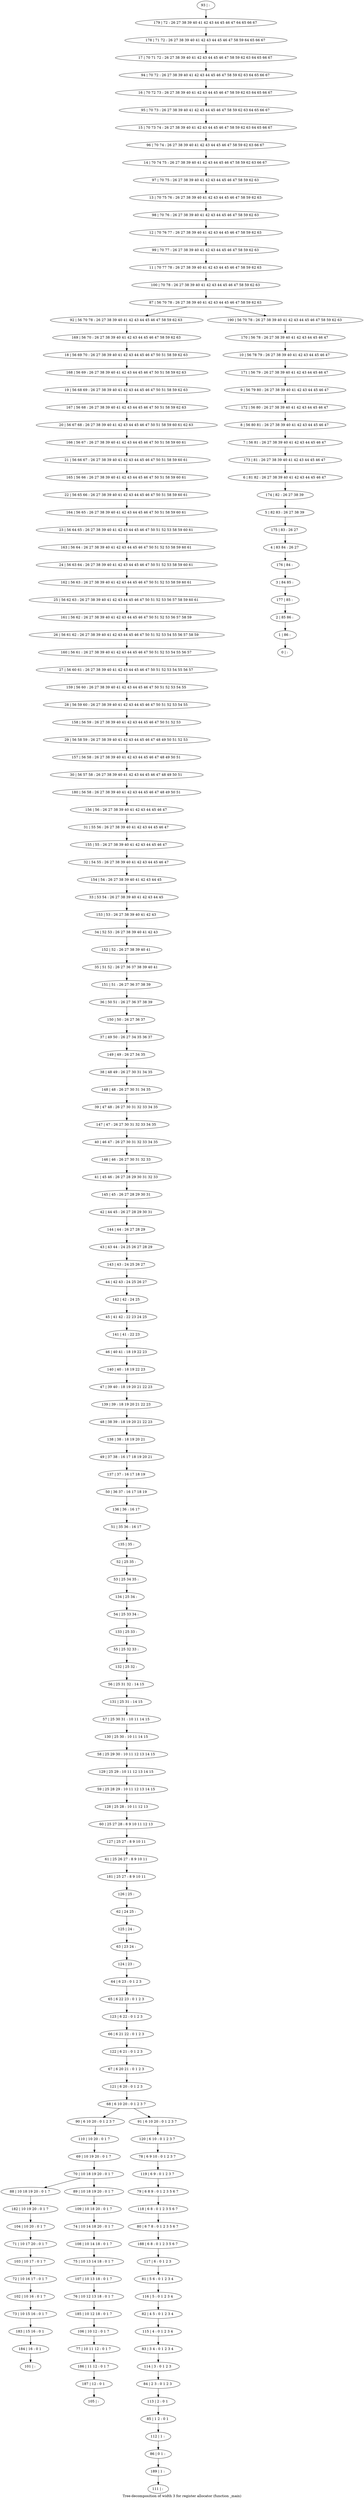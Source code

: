 digraph G {
graph [label="Tree-decomposition of width 3 for register allocator (function _main)"]
0[label="0 | : "];
1[label="1 | 86 : "];
2[label="2 | 85 86 : "];
3[label="3 | 84 85 : "];
4[label="4 | 83 84 : 26 27 "];
5[label="5 | 82 83 : 26 27 38 39 "];
6[label="6 | 81 82 : 26 27 38 39 40 41 42 43 44 45 46 47 "];
7[label="7 | 56 81 : 26 27 38 39 40 41 42 43 44 45 46 47 "];
8[label="8 | 56 80 81 : 26 27 38 39 40 41 42 43 44 45 46 47 "];
9[label="9 | 56 79 80 : 26 27 38 39 40 41 42 43 44 45 46 47 "];
10[label="10 | 56 78 79 : 26 27 38 39 40 41 42 43 44 45 46 47 "];
11[label="11 | 70 77 78 : 26 27 38 39 40 41 42 43 44 45 46 47 58 59 62 63 "];
12[label="12 | 70 76 77 : 26 27 38 39 40 41 42 43 44 45 46 47 58 59 62 63 "];
13[label="13 | 70 75 76 : 26 27 38 39 40 41 42 43 44 45 46 47 58 59 62 63 "];
14[label="14 | 70 74 75 : 26 27 38 39 40 41 42 43 44 45 46 47 58 59 62 63 66 67 "];
15[label="15 | 70 73 74 : 26 27 38 39 40 41 42 43 44 45 46 47 58 59 62 63 64 65 66 67 "];
16[label="16 | 70 72 73 : 26 27 38 39 40 41 42 43 44 45 46 47 58 59 62 63 64 65 66 67 "];
17[label="17 | 70 71 72 : 26 27 38 39 40 41 42 43 44 45 46 47 58 59 62 63 64 65 66 67 "];
18[label="18 | 56 69 70 : 26 27 38 39 40 41 42 43 44 45 46 47 50 51 58 59 62 63 "];
19[label="19 | 56 68 69 : 26 27 38 39 40 41 42 43 44 45 46 47 50 51 58 59 62 63 "];
20[label="20 | 56 67 68 : 26 27 38 39 40 41 42 43 44 45 46 47 50 51 58 59 60 61 62 63 "];
21[label="21 | 56 66 67 : 26 27 38 39 40 41 42 43 44 45 46 47 50 51 58 59 60 61 "];
22[label="22 | 56 65 66 : 26 27 38 39 40 41 42 43 44 45 46 47 50 51 58 59 60 61 "];
23[label="23 | 56 64 65 : 26 27 38 39 40 41 42 43 44 45 46 47 50 51 52 53 58 59 60 61 "];
24[label="24 | 56 63 64 : 26 27 38 39 40 41 42 43 44 45 46 47 50 51 52 53 58 59 60 61 "];
25[label="25 | 56 62 63 : 26 27 38 39 40 41 42 43 44 45 46 47 50 51 52 53 56 57 58 59 60 61 "];
26[label="26 | 56 61 62 : 26 27 38 39 40 41 42 43 44 45 46 47 50 51 52 53 54 55 56 57 58 59 "];
27[label="27 | 56 60 61 : 26 27 38 39 40 41 42 43 44 45 46 47 50 51 52 53 54 55 56 57 "];
28[label="28 | 56 59 60 : 26 27 38 39 40 41 42 43 44 45 46 47 50 51 52 53 54 55 "];
29[label="29 | 56 58 59 : 26 27 38 39 40 41 42 43 44 45 46 47 48 49 50 51 52 53 "];
30[label="30 | 56 57 58 : 26 27 38 39 40 41 42 43 44 45 46 47 48 49 50 51 "];
31[label="31 | 55 56 : 26 27 38 39 40 41 42 43 44 45 46 47 "];
32[label="32 | 54 55 : 26 27 38 39 40 41 42 43 44 45 46 47 "];
33[label="33 | 53 54 : 26 27 38 39 40 41 42 43 44 45 "];
34[label="34 | 52 53 : 26 27 38 39 40 41 42 43 "];
35[label="35 | 51 52 : 26 27 36 37 38 39 40 41 "];
36[label="36 | 50 51 : 26 27 36 37 38 39 "];
37[label="37 | 49 50 : 26 27 34 35 36 37 "];
38[label="38 | 48 49 : 26 27 30 31 34 35 "];
39[label="39 | 47 48 : 26 27 30 31 32 33 34 35 "];
40[label="40 | 46 47 : 26 27 30 31 32 33 34 35 "];
41[label="41 | 45 46 : 26 27 28 29 30 31 32 33 "];
42[label="42 | 44 45 : 26 27 28 29 30 31 "];
43[label="43 | 43 44 : 24 25 26 27 28 29 "];
44[label="44 | 42 43 : 24 25 26 27 "];
45[label="45 | 41 42 : 22 23 24 25 "];
46[label="46 | 40 41 : 18 19 22 23 "];
47[label="47 | 39 40 : 18 19 20 21 22 23 "];
48[label="48 | 38 39 : 18 19 20 21 22 23 "];
49[label="49 | 37 38 : 16 17 18 19 20 21 "];
50[label="50 | 36 37 : 16 17 18 19 "];
51[label="51 | 35 36 : 16 17 "];
52[label="52 | 25 35 : "];
53[label="53 | 25 34 35 : "];
54[label="54 | 25 33 34 : "];
55[label="55 | 25 32 33 : "];
56[label="56 | 25 31 32 : 14 15 "];
57[label="57 | 25 30 31 : 10 11 14 15 "];
58[label="58 | 25 29 30 : 10 11 12 13 14 15 "];
59[label="59 | 25 28 29 : 10 11 12 13 14 15 "];
60[label="60 | 25 27 28 : 8 9 10 11 12 13 "];
61[label="61 | 25 26 27 : 8 9 10 11 "];
62[label="62 | 24 25 : "];
63[label="63 | 23 24 : "];
64[label="64 | 6 23 : 0 1 2 3 "];
65[label="65 | 6 22 23 : 0 1 2 3 "];
66[label="66 | 6 21 22 : 0 1 2 3 "];
67[label="67 | 6 20 21 : 0 1 2 3 "];
68[label="68 | 6 10 20 : 0 1 2 3 7 "];
69[label="69 | 10 19 20 : 0 1 7 "];
70[label="70 | 10 18 19 20 : 0 1 7 "];
71[label="71 | 10 17 20 : 0 1 7 "];
72[label="72 | 10 16 17 : 0 1 7 "];
73[label="73 | 10 15 16 : 0 1 7 "];
74[label="74 | 10 14 18 20 : 0 1 7 "];
75[label="75 | 10 13 14 18 : 0 1 7 "];
76[label="76 | 10 12 13 18 : 0 1 7 "];
77[label="77 | 10 11 12 : 0 1 7 "];
78[label="78 | 6 9 10 : 0 1 2 3 7 "];
79[label="79 | 6 8 9 : 0 1 2 3 5 6 7 "];
80[label="80 | 6 7 8 : 0 1 2 3 5 6 7 "];
81[label="81 | 5 6 : 0 1 2 3 4 "];
82[label="82 | 4 5 : 0 1 2 3 4 "];
83[label="83 | 3 4 : 0 1 2 3 4 "];
84[label="84 | 2 3 : 0 1 2 3 "];
85[label="85 | 1 2 : 0 1 "];
86[label="86 | 0 1 : "];
87[label="87 | 56 70 78 : 26 27 38 39 40 41 42 43 44 45 46 47 58 59 62 63 "];
88[label="88 | 10 18 19 20 : 0 1 7 "];
89[label="89 | 10 18 19 20 : 0 1 7 "];
90[label="90 | 6 10 20 : 0 1 2 3 7 "];
91[label="91 | 6 10 20 : 0 1 2 3 7 "];
92[label="92 | 56 70 78 : 26 27 38 39 40 41 42 43 44 45 46 47 58 59 62 63 "];
93[label="93 | : "];
94[label="94 | 70 72 : 26 27 38 39 40 41 42 43 44 45 46 47 58 59 62 63 64 65 66 67 "];
95[label="95 | 70 73 : 26 27 38 39 40 41 42 43 44 45 46 47 58 59 62 63 64 65 66 67 "];
96[label="96 | 70 74 : 26 27 38 39 40 41 42 43 44 45 46 47 58 59 62 63 66 67 "];
97[label="97 | 70 75 : 26 27 38 39 40 41 42 43 44 45 46 47 58 59 62 63 "];
98[label="98 | 70 76 : 26 27 38 39 40 41 42 43 44 45 46 47 58 59 62 63 "];
99[label="99 | 70 77 : 26 27 38 39 40 41 42 43 44 45 46 47 58 59 62 63 "];
100[label="100 | 70 78 : 26 27 38 39 40 41 42 43 44 45 46 47 58 59 62 63 "];
101[label="101 | : "];
102[label="102 | 10 16 : 0 1 7 "];
103[label="103 | 10 17 : 0 1 7 "];
104[label="104 | 10 20 : 0 1 7 "];
105[label="105 | : "];
106[label="106 | 10 12 : 0 1 7 "];
107[label="107 | 10 13 18 : 0 1 7 "];
108[label="108 | 10 14 18 : 0 1 7 "];
109[label="109 | 10 18 20 : 0 1 7 "];
110[label="110 | 10 20 : 0 1 7 "];
111[label="111 | : "];
112[label="112 | 1 : "];
113[label="113 | 2 : 0 1 "];
114[label="114 | 3 : 0 1 2 3 "];
115[label="115 | 4 : 0 1 2 3 4 "];
116[label="116 | 5 : 0 1 2 3 4 "];
117[label="117 | 6 : 0 1 2 3 "];
118[label="118 | 6 8 : 0 1 2 3 5 6 7 "];
119[label="119 | 6 9 : 0 1 2 3 7 "];
120[label="120 | 6 10 : 0 1 2 3 7 "];
121[label="121 | 6 20 : 0 1 2 3 "];
122[label="122 | 6 21 : 0 1 2 3 "];
123[label="123 | 6 22 : 0 1 2 3 "];
124[label="124 | 23 : "];
125[label="125 | 24 : "];
126[label="126 | 25 : "];
127[label="127 | 25 27 : 8 9 10 11 "];
128[label="128 | 25 28 : 10 11 12 13 "];
129[label="129 | 25 29 : 10 11 12 13 14 15 "];
130[label="130 | 25 30 : 10 11 14 15 "];
131[label="131 | 25 31 : 14 15 "];
132[label="132 | 25 32 : "];
133[label="133 | 25 33 : "];
134[label="134 | 25 34 : "];
135[label="135 | 35 : "];
136[label="136 | 36 : 16 17 "];
137[label="137 | 37 : 16 17 18 19 "];
138[label="138 | 38 : 18 19 20 21 "];
139[label="139 | 39 : 18 19 20 21 22 23 "];
140[label="140 | 40 : 18 19 22 23 "];
141[label="141 | 41 : 22 23 "];
142[label="142 | 42 : 24 25 "];
143[label="143 | 43 : 24 25 26 27 "];
144[label="144 | 44 : 26 27 28 29 "];
145[label="145 | 45 : 26 27 28 29 30 31 "];
146[label="146 | 46 : 26 27 30 31 32 33 "];
147[label="147 | 47 : 26 27 30 31 32 33 34 35 "];
148[label="148 | 48 : 26 27 30 31 34 35 "];
149[label="149 | 49 : 26 27 34 35 "];
150[label="150 | 50 : 26 27 36 37 "];
151[label="151 | 51 : 26 27 36 37 38 39 "];
152[label="152 | 52 : 26 27 38 39 40 41 "];
153[label="153 | 53 : 26 27 38 39 40 41 42 43 "];
154[label="154 | 54 : 26 27 38 39 40 41 42 43 44 45 "];
155[label="155 | 55 : 26 27 38 39 40 41 42 43 44 45 46 47 "];
156[label="156 | 56 : 26 27 38 39 40 41 42 43 44 45 46 47 "];
157[label="157 | 56 58 : 26 27 38 39 40 41 42 43 44 45 46 47 48 49 50 51 "];
158[label="158 | 56 59 : 26 27 38 39 40 41 42 43 44 45 46 47 50 51 52 53 "];
159[label="159 | 56 60 : 26 27 38 39 40 41 42 43 44 45 46 47 50 51 52 53 54 55 "];
160[label="160 | 56 61 : 26 27 38 39 40 41 42 43 44 45 46 47 50 51 52 53 54 55 56 57 "];
161[label="161 | 56 62 : 26 27 38 39 40 41 42 43 44 45 46 47 50 51 52 53 56 57 58 59 "];
162[label="162 | 56 63 : 26 27 38 39 40 41 42 43 44 45 46 47 50 51 52 53 58 59 60 61 "];
163[label="163 | 56 64 : 26 27 38 39 40 41 42 43 44 45 46 47 50 51 52 53 58 59 60 61 "];
164[label="164 | 56 65 : 26 27 38 39 40 41 42 43 44 45 46 47 50 51 58 59 60 61 "];
165[label="165 | 56 66 : 26 27 38 39 40 41 42 43 44 45 46 47 50 51 58 59 60 61 "];
166[label="166 | 56 67 : 26 27 38 39 40 41 42 43 44 45 46 47 50 51 58 59 60 61 "];
167[label="167 | 56 68 : 26 27 38 39 40 41 42 43 44 45 46 47 50 51 58 59 62 63 "];
168[label="168 | 56 69 : 26 27 38 39 40 41 42 43 44 45 46 47 50 51 58 59 62 63 "];
169[label="169 | 56 70 : 26 27 38 39 40 41 42 43 44 45 46 47 58 59 62 63 "];
170[label="170 | 56 78 : 26 27 38 39 40 41 42 43 44 45 46 47 "];
171[label="171 | 56 79 : 26 27 38 39 40 41 42 43 44 45 46 47 "];
172[label="172 | 56 80 : 26 27 38 39 40 41 42 43 44 45 46 47 "];
173[label="173 | 81 : 26 27 38 39 40 41 42 43 44 45 46 47 "];
174[label="174 | 82 : 26 27 38 39 "];
175[label="175 | 83 : 26 27 "];
176[label="176 | 84 : "];
177[label="177 | 85 : "];
178[label="178 | 71 72 : 26 27 38 39 40 41 42 43 44 45 46 47 58 59 64 65 66 67 "];
179[label="179 | 72 : 26 27 38 39 40 41 42 43 44 45 46 47 64 65 66 67 "];
180[label="180 | 56 58 : 26 27 38 39 40 41 42 43 44 45 46 47 48 49 50 51 "];
181[label="181 | 25 27 : 8 9 10 11 "];
182[label="182 | 10 19 20 : 0 1 7 "];
183[label="183 | 15 16 : 0 1 "];
184[label="184 | 16 : 0 1 "];
185[label="185 | 10 12 18 : 0 1 7 "];
186[label="186 | 11 12 : 0 1 7 "];
187[label="187 | 12 : 0 1 "];
188[label="188 | 6 8 : 0 1 2 3 5 6 7 "];
189[label="189 | 1 : "];
190[label="190 | 56 70 78 : 26 27 38 39 40 41 42 43 44 45 46 47 58 59 62 63 "];
52->53 ;
64->65 ;
69->70 ;
70->88 ;
70->89 ;
68->90 ;
68->91 ;
102->73 ;
72->102 ;
103->72 ;
71->103 ;
104->71 ;
106->77 ;
107->76 ;
75->107 ;
108->75 ;
74->108 ;
109->74 ;
89->109 ;
110->69 ;
90->110 ;
112->86 ;
85->112 ;
113->85 ;
84->113 ;
114->84 ;
83->114 ;
115->83 ;
82->115 ;
116->82 ;
81->116 ;
117->81 ;
118->80 ;
79->118 ;
119->79 ;
78->119 ;
120->78 ;
91->120 ;
121->68 ;
67->121 ;
122->67 ;
66->122 ;
123->66 ;
65->123 ;
124->64 ;
63->124 ;
125->63 ;
62->125 ;
126->62 ;
127->61 ;
60->127 ;
128->60 ;
59->128 ;
129->59 ;
58->129 ;
130->58 ;
57->130 ;
131->57 ;
56->131 ;
132->56 ;
55->132 ;
133->55 ;
54->133 ;
134->54 ;
53->134 ;
135->52 ;
51->135 ;
136->51 ;
50->136 ;
137->50 ;
49->137 ;
138->49 ;
48->138 ;
139->48 ;
47->139 ;
140->47 ;
46->140 ;
141->46 ;
45->141 ;
142->45 ;
44->142 ;
143->44 ;
43->143 ;
144->43 ;
42->144 ;
145->42 ;
41->145 ;
146->41 ;
40->146 ;
147->40 ;
39->147 ;
148->39 ;
38->148 ;
149->38 ;
37->149 ;
150->37 ;
36->150 ;
151->36 ;
35->151 ;
152->35 ;
34->152 ;
153->34 ;
33->153 ;
154->33 ;
32->154 ;
155->32 ;
31->155 ;
156->31 ;
157->30 ;
29->157 ;
158->29 ;
28->158 ;
159->28 ;
27->159 ;
160->27 ;
26->160 ;
161->26 ;
25->161 ;
162->25 ;
24->162 ;
163->24 ;
23->163 ;
164->23 ;
22->164 ;
165->22 ;
21->165 ;
166->21 ;
20->166 ;
167->20 ;
19->167 ;
168->19 ;
18->168 ;
169->18 ;
92->169 ;
180->156 ;
30->180 ;
181->126 ;
61->181 ;
182->104 ;
88->182 ;
73->183 ;
184->101 ;
183->184 ;
185->106 ;
76->185 ;
77->186 ;
187->105 ;
186->187 ;
188->117 ;
80->188 ;
189->111 ;
86->189 ;
93->179 ;
179->178 ;
178->17 ;
17->94 ;
94->16 ;
16->95 ;
95->15 ;
15->96 ;
96->14 ;
14->97 ;
97->13 ;
13->98 ;
98->12 ;
12->99 ;
99->11 ;
11->100 ;
100->87 ;
170->10 ;
10->171 ;
171->9 ;
9->172 ;
172->8 ;
8->7 ;
7->173 ;
173->6 ;
6->174 ;
174->5 ;
5->175 ;
175->4 ;
4->176 ;
176->3 ;
3->177 ;
177->2 ;
2->1 ;
1->0 ;
190->170 ;
87->92 ;
87->190 ;
}
